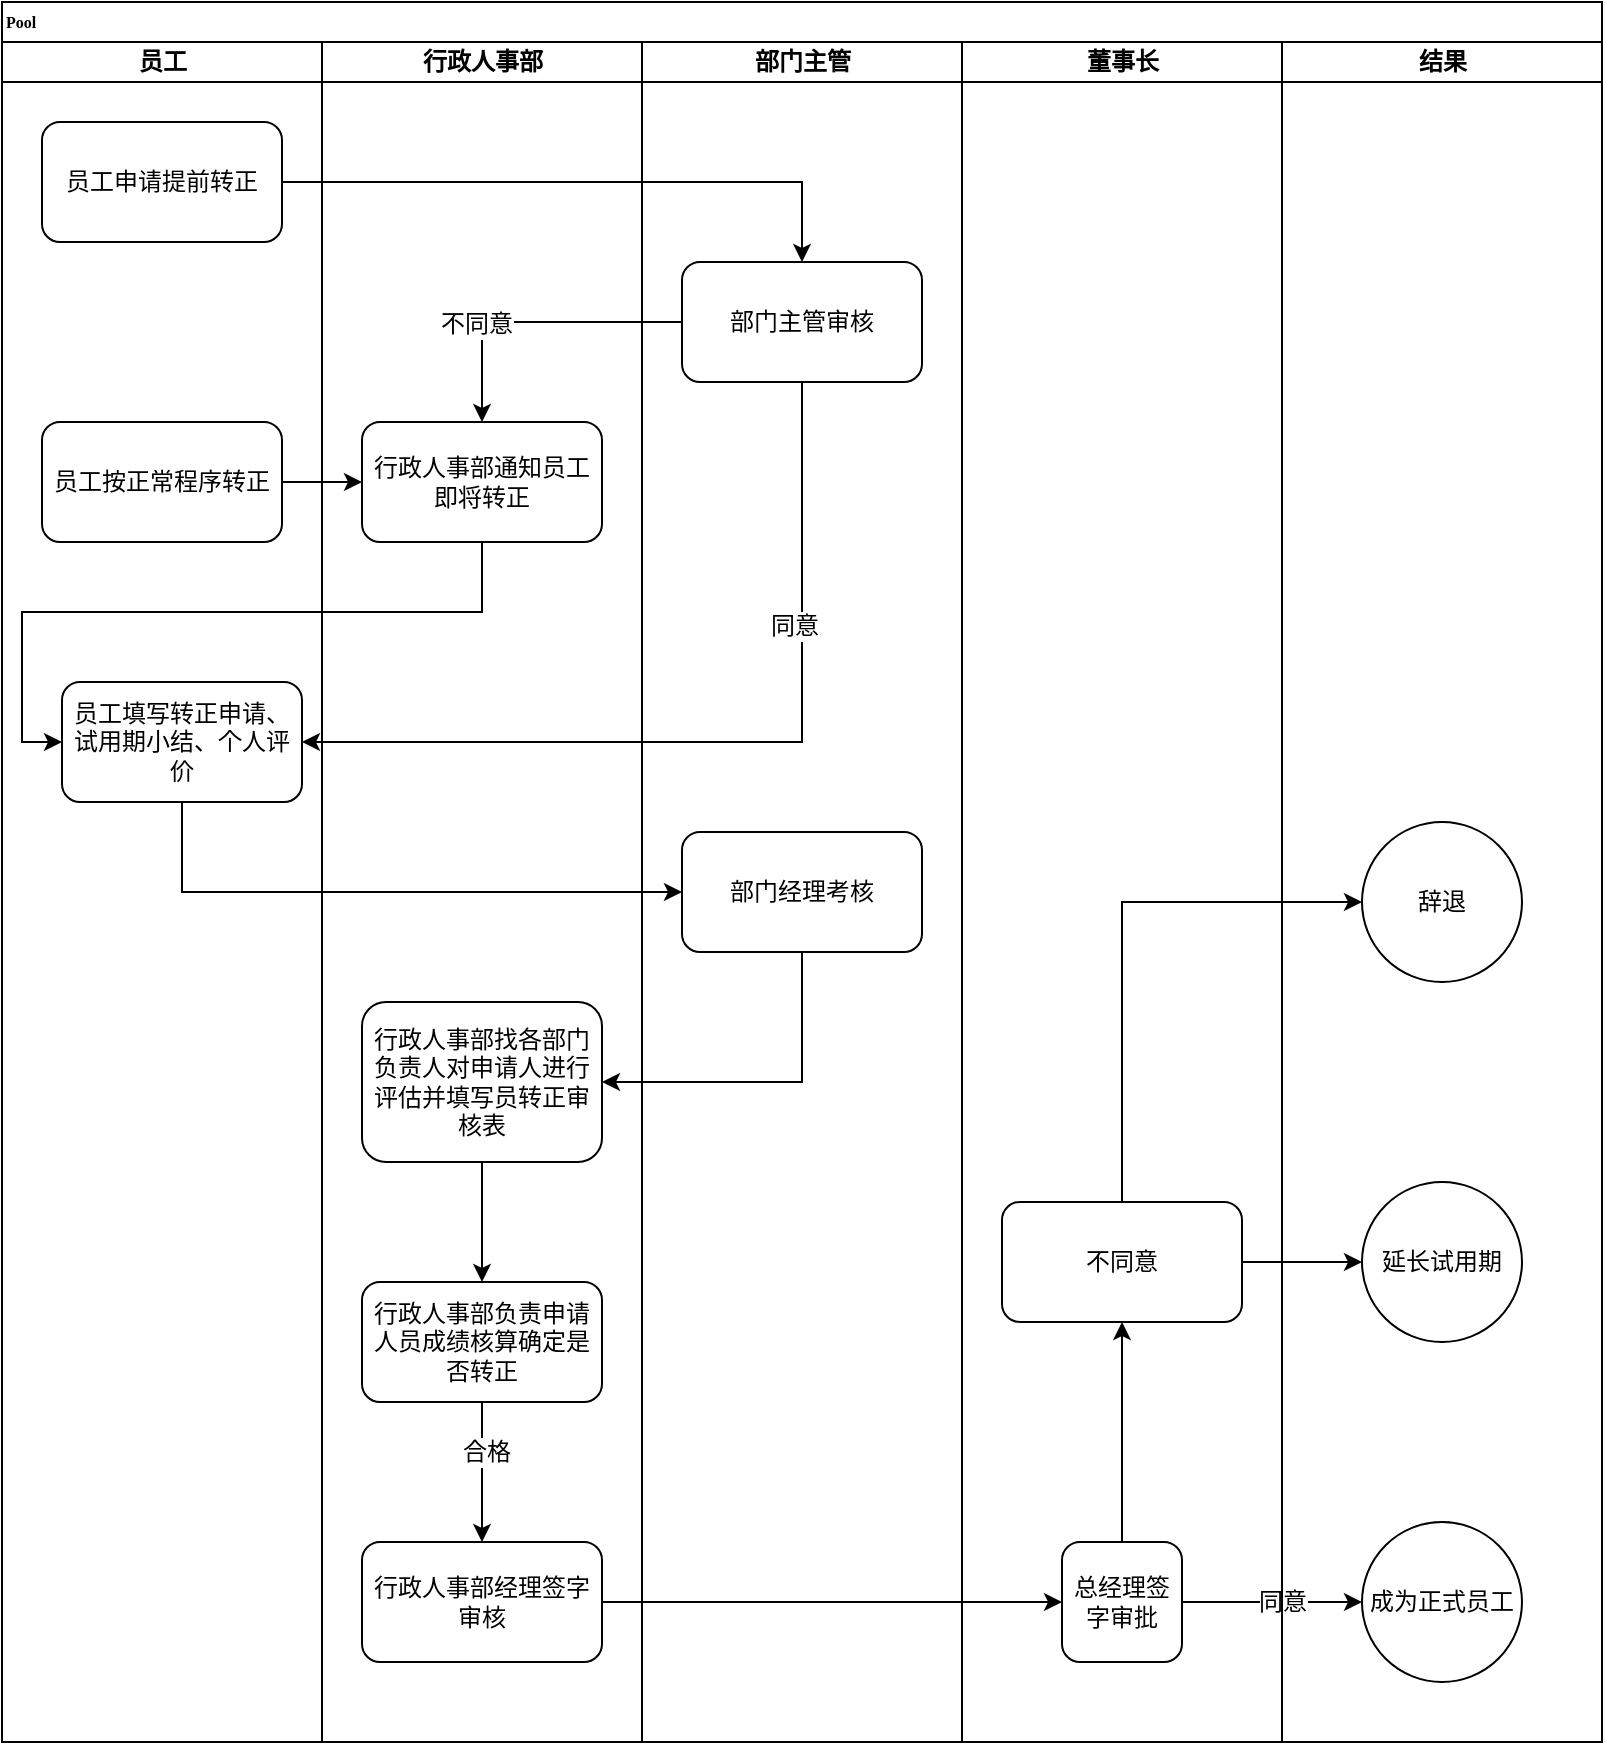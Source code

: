 <mxfile version="12.4.3" type="github" pages="1">
  <diagram name="Page-1" id="74e2e168-ea6b-b213-b513-2b3c1d86103e">
    <mxGraphModel dx="1038" dy="-270" grid="1" gridSize="10" guides="1" tooltips="1" connect="1" arrows="1" fold="1" page="1" pageScale="1" pageWidth="1100" pageHeight="850" background="#ffffff" math="0" shadow="0">
      <root>
        <mxCell id="0"/>
        <mxCell id="1" parent="0"/>
        <mxCell id="77e6c97f196da883-1" value="Pool" style="swimlane;html=1;childLayout=stackLayout;startSize=20;rounded=0;shadow=0;labelBackgroundColor=none;strokeWidth=1;fontFamily=Verdana;fontSize=8;align=left;" parent="1" vertex="1">
          <mxGeometry x="100" y="870" width="800" height="870" as="geometry"/>
        </mxCell>
        <mxCell id="77e6c97f196da883-2" value="员工" style="swimlane;html=1;startSize=20;" parent="77e6c97f196da883-1" vertex="1">
          <mxGeometry y="20" width="160" height="850" as="geometry"/>
        </mxCell>
        <mxCell id="yEhApRfYs8OXAzE_Wprb-2" value="员工申请提前转正" style="rounded=1;whiteSpace=wrap;html=1;" parent="77e6c97f196da883-2" vertex="1">
          <mxGeometry x="20" y="40" width="120" height="60" as="geometry"/>
        </mxCell>
        <mxCell id="yEhApRfYs8OXAzE_Wprb-9" value="员工按正常程序转正" style="rounded=1;whiteSpace=wrap;html=1;" parent="77e6c97f196da883-2" vertex="1">
          <mxGeometry x="20" y="190" width="120" height="60" as="geometry"/>
        </mxCell>
        <mxCell id="yEhApRfYs8OXAzE_Wprb-11" value="员工填写转正申请、试用期小结、个人评价" style="rounded=1;whiteSpace=wrap;html=1;" parent="77e6c97f196da883-2" vertex="1">
          <mxGeometry x="30" y="320" width="120" height="60" as="geometry"/>
        </mxCell>
        <mxCell id="yEhApRfYs8OXAzE_Wprb-18" style="edgeStyle=orthogonalEdgeStyle;rounded=0;orthogonalLoop=1;jettySize=auto;html=1;exitX=0.5;exitY=1;exitDx=0;exitDy=0;entryX=1;entryY=0.5;entryDx=0;entryDy=0;" parent="77e6c97f196da883-1" source="yEhApRfYs8OXAzE_Wprb-15" target="yEhApRfYs8OXAzE_Wprb-17" edge="1">
          <mxGeometry relative="1" as="geometry"/>
        </mxCell>
        <mxCell id="yEhApRfYs8OXAzE_Wprb-31" style="edgeStyle=orthogonalEdgeStyle;rounded=0;orthogonalLoop=1;jettySize=auto;html=1;exitX=1;exitY=0.5;exitDx=0;exitDy=0;entryX=0;entryY=0.5;entryDx=0;entryDy=0;" parent="77e6c97f196da883-1" source="yEhApRfYs8OXAzE_Wprb-21" target="yEhApRfYs8OXAzE_Wprb-22" edge="1">
          <mxGeometry relative="1" as="geometry"/>
        </mxCell>
        <mxCell id="yEhApRfYs8OXAzE_Wprb-39" style="edgeStyle=orthogonalEdgeStyle;rounded=0;orthogonalLoop=1;jettySize=auto;html=1;exitX=1;exitY=0.5;exitDx=0;exitDy=0;entryX=0;entryY=0.5;entryDx=0;entryDy=0;" parent="77e6c97f196da883-1" source="yEhApRfYs8OXAzE_Wprb-22" target="yEhApRfYs8OXAzE_Wprb-45" edge="1">
          <mxGeometry relative="1" as="geometry">
            <mxPoint x="819.897" y="799.931" as="targetPoint"/>
          </mxGeometry>
        </mxCell>
        <mxCell id="yEhApRfYs8OXAzE_Wprb-40" value="同意" style="text;html=1;align=center;verticalAlign=middle;resizable=0;points=[];;labelBackgroundColor=#ffffff;" parent="yEhApRfYs8OXAzE_Wprb-39" vertex="1" connectable="0">
          <mxGeometry x="-0.154" relative="1" as="geometry">
            <mxPoint x="11.33" y="-0.17" as="offset"/>
          </mxGeometry>
        </mxCell>
        <mxCell id="yEhApRfYs8OXAzE_Wprb-46" style="edgeStyle=orthogonalEdgeStyle;rounded=0;orthogonalLoop=1;jettySize=auto;html=1;entryX=0;entryY=0.5;entryDx=0;entryDy=0;exitX=1;exitY=0.5;exitDx=0;exitDy=0;" parent="77e6c97f196da883-1" source="yEhApRfYs8OXAzE_Wprb-50" target="yEhApRfYs8OXAzE_Wprb-44" edge="1">
          <mxGeometry relative="1" as="geometry"/>
        </mxCell>
        <mxCell id="77e6c97f196da883-3" value="行政人事部" style="swimlane;html=1;startSize=20;" parent="77e6c97f196da883-1" vertex="1">
          <mxGeometry x="160" y="20" width="160" height="850" as="geometry"/>
        </mxCell>
        <mxCell id="yEhApRfYs8OXAzE_Wprb-6" value="行政人事部通知员工即将转正" style="rounded=1;whiteSpace=wrap;html=1;" parent="77e6c97f196da883-3" vertex="1">
          <mxGeometry x="20" y="190" width="120" height="60" as="geometry"/>
        </mxCell>
        <mxCell id="yEhApRfYs8OXAzE_Wprb-29" style="edgeStyle=orthogonalEdgeStyle;rounded=0;orthogonalLoop=1;jettySize=auto;html=1;exitX=0.5;exitY=1;exitDx=0;exitDy=0;entryX=0.5;entryY=0;entryDx=0;entryDy=0;" parent="77e6c97f196da883-3" source="yEhApRfYs8OXAzE_Wprb-17" target="yEhApRfYs8OXAzE_Wprb-23" edge="1">
          <mxGeometry relative="1" as="geometry"/>
        </mxCell>
        <mxCell id="yEhApRfYs8OXAzE_Wprb-17" value="行政人事部找各部门负责人对申请人进行评估并填写员转正审核表" style="rounded=1;whiteSpace=wrap;html=1;align=center;" parent="77e6c97f196da883-3" vertex="1">
          <mxGeometry x="20" y="480" width="120" height="80" as="geometry"/>
        </mxCell>
        <mxCell id="yEhApRfYs8OXAzE_Wprb-21" value="行政人事部经理签字审核" style="rounded=1;whiteSpace=wrap;html=1;align=center;" parent="77e6c97f196da883-3" vertex="1">
          <mxGeometry x="20" y="750" width="120" height="60" as="geometry"/>
        </mxCell>
        <mxCell id="yEhApRfYs8OXAzE_Wprb-30" style="edgeStyle=orthogonalEdgeStyle;rounded=0;orthogonalLoop=1;jettySize=auto;html=1;exitX=0.5;exitY=1;exitDx=0;exitDy=0;entryX=0.5;entryY=0;entryDx=0;entryDy=0;" parent="77e6c97f196da883-3" source="yEhApRfYs8OXAzE_Wprb-23" target="yEhApRfYs8OXAzE_Wprb-21" edge="1">
          <mxGeometry relative="1" as="geometry"/>
        </mxCell>
        <mxCell id="yEhApRfYs8OXAzE_Wprb-37" value="合格" style="text;html=1;align=center;verticalAlign=middle;resizable=0;points=[];;labelBackgroundColor=#ffffff;" parent="yEhApRfYs8OXAzE_Wprb-30" vertex="1" connectable="0">
          <mxGeometry x="-0.285" y="2" relative="1" as="geometry">
            <mxPoint as="offset"/>
          </mxGeometry>
        </mxCell>
        <mxCell id="yEhApRfYs8OXAzE_Wprb-23" value="&lt;span style=&quot;white-space: normal;&quot;&gt;行政人事部负责申请人员成绩核算确定是否转正&lt;/span&gt;" style="rounded=1;whiteSpace=wrap;html=1;align=center;" parent="77e6c97f196da883-3" vertex="1">
          <mxGeometry x="20" y="620" width="120" height="60" as="geometry"/>
        </mxCell>
        <mxCell id="77e6c97f196da883-4" value="部门主管" style="swimlane;html=1;startSize=20;" parent="77e6c97f196da883-1" vertex="1">
          <mxGeometry x="320" y="20" width="160" height="850" as="geometry"/>
        </mxCell>
        <mxCell id="yEhApRfYs8OXAzE_Wprb-15" value="部门经理考核" style="rounded=1;whiteSpace=wrap;html=1;" parent="77e6c97f196da883-4" vertex="1">
          <mxGeometry x="20" y="395" width="120" height="60" as="geometry"/>
        </mxCell>
        <mxCell id="yEhApRfYs8OXAzE_Wprb-26" value="&lt;span style=&quot;white-space: normal;&quot;&gt;部门主管审核&lt;/span&gt;" style="rounded=1;whiteSpace=wrap;html=1;align=center;" parent="77e6c97f196da883-4" vertex="1">
          <mxGeometry x="20" y="110" width="120" height="60" as="geometry"/>
        </mxCell>
        <mxCell id="77e6c97f196da883-6" value="董事长" style="swimlane;html=1;startSize=20;" parent="77e6c97f196da883-1" vertex="1">
          <mxGeometry x="480" y="20" width="160" height="850" as="geometry"/>
        </mxCell>
        <mxCell id="yEhApRfYs8OXAzE_Wprb-52" style="edgeStyle=orthogonalEdgeStyle;rounded=0;orthogonalLoop=1;jettySize=auto;html=1;exitX=0.5;exitY=0;exitDx=0;exitDy=0;entryX=0.5;entryY=1;entryDx=0;entryDy=0;" parent="77e6c97f196da883-6" source="yEhApRfYs8OXAzE_Wprb-22" target="yEhApRfYs8OXAzE_Wprb-50" edge="1">
          <mxGeometry relative="1" as="geometry"/>
        </mxCell>
        <mxCell id="yEhApRfYs8OXAzE_Wprb-22" value="总经理签字审批" style="rounded=1;whiteSpace=wrap;html=1;align=center;" parent="77e6c97f196da883-6" vertex="1">
          <mxGeometry x="50" y="750" width="60" height="60" as="geometry"/>
        </mxCell>
        <mxCell id="yEhApRfYs8OXAzE_Wprb-50" value="不同意" style="rounded=1;whiteSpace=wrap;html=1;align=center;" parent="77e6c97f196da883-6" vertex="1">
          <mxGeometry x="20" y="580" width="120" height="60" as="geometry"/>
        </mxCell>
        <mxCell id="yEhApRfYs8OXAzE_Wprb-7" style="edgeStyle=orthogonalEdgeStyle;rounded=0;orthogonalLoop=1;jettySize=auto;html=1;exitX=0;exitY=0.5;exitDx=0;exitDy=0;" parent="77e6c97f196da883-1" source="yEhApRfYs8OXAzE_Wprb-26" target="yEhApRfYs8OXAzE_Wprb-6" edge="1">
          <mxGeometry relative="1" as="geometry">
            <mxPoint x="400.176" y="189.471" as="sourcePoint"/>
          </mxGeometry>
        </mxCell>
        <mxCell id="yEhApRfYs8OXAzE_Wprb-8" value="不同意" style="text;html=1;align=center;verticalAlign=middle;resizable=0;points=[];;labelBackgroundColor=#ffffff;" parent="yEhApRfYs8OXAzE_Wprb-7" vertex="1" connectable="0">
          <mxGeometry x="-0.696" y="-10" relative="1" as="geometry">
            <mxPoint x="-80" y="11" as="offset"/>
          </mxGeometry>
        </mxCell>
        <mxCell id="yEhApRfYs8OXAzE_Wprb-10" style="edgeStyle=orthogonalEdgeStyle;rounded=0;orthogonalLoop=1;jettySize=auto;html=1;entryX=0;entryY=0.5;entryDx=0;entryDy=0;" parent="77e6c97f196da883-1" source="yEhApRfYs8OXAzE_Wprb-9" target="yEhApRfYs8OXAzE_Wprb-6" edge="1">
          <mxGeometry relative="1" as="geometry"/>
        </mxCell>
        <mxCell id="yEhApRfYs8OXAzE_Wprb-12" style="edgeStyle=orthogonalEdgeStyle;rounded=0;orthogonalLoop=1;jettySize=auto;html=1;entryX=0;entryY=0.5;entryDx=0;entryDy=0;exitX=0.5;exitY=1;exitDx=0;exitDy=0;" parent="77e6c97f196da883-1" source="yEhApRfYs8OXAzE_Wprb-6" target="yEhApRfYs8OXAzE_Wprb-11" edge="1">
          <mxGeometry relative="1" as="geometry"/>
        </mxCell>
        <mxCell id="yEhApRfYs8OXAzE_Wprb-13" style="edgeStyle=orthogonalEdgeStyle;rounded=0;orthogonalLoop=1;jettySize=auto;html=1;entryX=1;entryY=0.5;entryDx=0;entryDy=0;exitX=0.5;exitY=1;exitDx=0;exitDy=0;" parent="77e6c97f196da883-1" source="yEhApRfYs8OXAzE_Wprb-26" target="yEhApRfYs8OXAzE_Wprb-11" edge="1">
          <mxGeometry relative="1" as="geometry">
            <mxPoint x="454.935" y="140.059" as="sourcePoint"/>
          </mxGeometry>
        </mxCell>
        <mxCell id="yEhApRfYs8OXAzE_Wprb-14" value="同意" style="text;html=1;align=center;verticalAlign=middle;resizable=0;points=[];;labelBackgroundColor=#ffffff;" parent="yEhApRfYs8OXAzE_Wprb-13" vertex="1" connectable="0">
          <mxGeometry x="-0.342" y="-1" relative="1" as="geometry">
            <mxPoint x="-3" y="-20" as="offset"/>
          </mxGeometry>
        </mxCell>
        <mxCell id="yEhApRfYs8OXAzE_Wprb-16" style="edgeStyle=orthogonalEdgeStyle;rounded=0;orthogonalLoop=1;jettySize=auto;html=1;entryX=0;entryY=0.5;entryDx=0;entryDy=0;exitX=0.5;exitY=1;exitDx=0;exitDy=0;" parent="77e6c97f196da883-1" source="yEhApRfYs8OXAzE_Wprb-11" target="yEhApRfYs8OXAzE_Wprb-15" edge="1">
          <mxGeometry relative="1" as="geometry"/>
        </mxCell>
        <mxCell id="yEhApRfYs8OXAzE_Wprb-47" style="edgeStyle=orthogonalEdgeStyle;rounded=0;orthogonalLoop=1;jettySize=auto;html=1;exitX=0.5;exitY=0;exitDx=0;exitDy=0;entryX=0;entryY=0.5;entryDx=0;entryDy=0;" parent="77e6c97f196da883-1" source="yEhApRfYs8OXAzE_Wprb-50" target="yEhApRfYs8OXAzE_Wprb-43" edge="1">
          <mxGeometry relative="1" as="geometry"/>
        </mxCell>
        <mxCell id="77e6c97f196da883-7" value="结果" style="swimlane;html=1;startSize=20;" parent="77e6c97f196da883-1" vertex="1">
          <mxGeometry x="640" y="20" width="160" height="850" as="geometry"/>
        </mxCell>
        <mxCell id="yEhApRfYs8OXAzE_Wprb-43" value="辞退" style="ellipse;whiteSpace=wrap;html=1;aspect=fixed;align=center;" parent="77e6c97f196da883-7" vertex="1">
          <mxGeometry x="40" y="390" width="80" height="80" as="geometry"/>
        </mxCell>
        <mxCell id="yEhApRfYs8OXAzE_Wprb-44" value="延长试用期" style="ellipse;whiteSpace=wrap;html=1;aspect=fixed;align=center;" parent="77e6c97f196da883-7" vertex="1">
          <mxGeometry x="40" y="570" width="80" height="80" as="geometry"/>
        </mxCell>
        <mxCell id="yEhApRfYs8OXAzE_Wprb-45" value="成为正式员工" style="ellipse;whiteSpace=wrap;html=1;aspect=fixed;align=center;" parent="77e6c97f196da883-7" vertex="1">
          <mxGeometry x="40" y="740" width="80" height="80" as="geometry"/>
        </mxCell>
        <mxCell id="SI57GCV25hCDDYpCB3W0-2" style="edgeStyle=orthogonalEdgeStyle;rounded=0;orthogonalLoop=1;jettySize=auto;html=1;exitX=1;exitY=0.5;exitDx=0;exitDy=0;entryX=0.5;entryY=0;entryDx=0;entryDy=0;" edge="1" parent="77e6c97f196da883-1" source="yEhApRfYs8OXAzE_Wprb-2" target="yEhApRfYs8OXAzE_Wprb-26">
          <mxGeometry relative="1" as="geometry"/>
        </mxCell>
      </root>
    </mxGraphModel>
  </diagram>
</mxfile>

